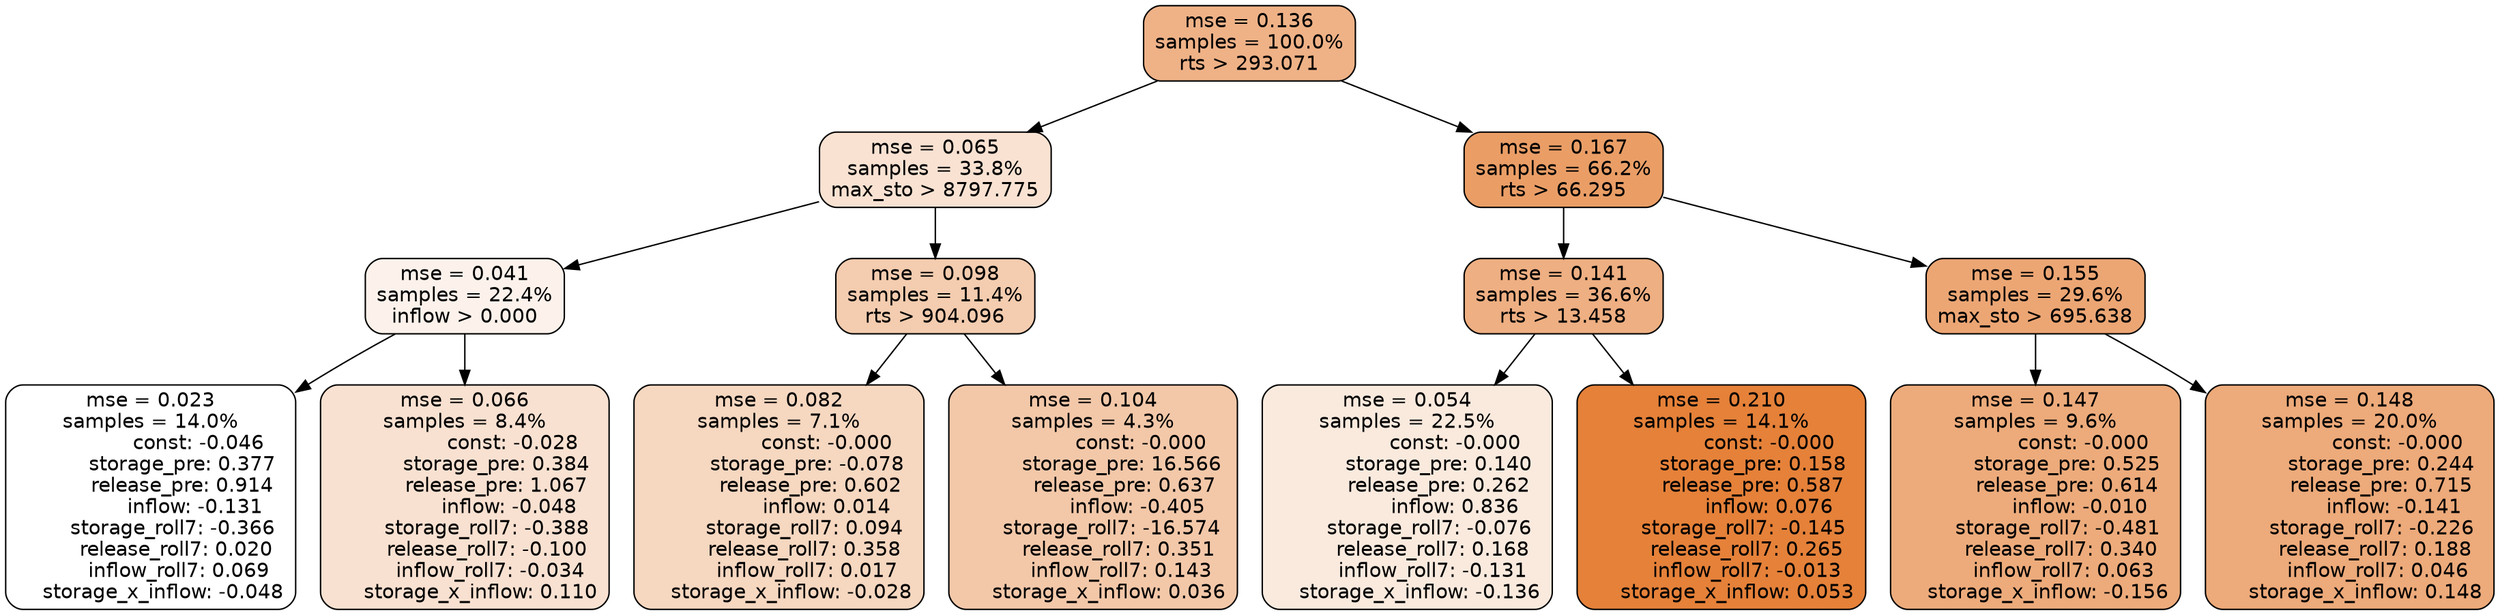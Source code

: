 digraph tree {
node [shape=rectangle, style="filled, rounded", color="black", fontname=helvetica] ;
edge [fontname=helvetica] ;
	"0" [label="mse = 0.136
samples = 100.0%
rts > 293.071", fillcolor="#efb287"]
	"8" [label="mse = 0.065
samples = 33.8%
max_sto > 8797.775", fillcolor="#f9e2d2"]
	"1" [label="mse = 0.167
samples = 66.2%
rts > 66.295", fillcolor="#ea9e66"]
	"9" [label="mse = 0.041
samples = 22.4%
inflow > 0.000", fillcolor="#fcf2eb"]
	"12" [label="mse = 0.098
samples = 11.4%
rts > 904.096", fillcolor="#f4ccaf"]
	"2" [label="mse = 0.141
samples = 36.6%
rts > 13.458", fillcolor="#eeaf82"]
	"5" [label="mse = 0.155
samples = 29.6%
max_sto > 695.638", fillcolor="#eca674"]
	"10" [label="mse = 0.023
samples = 14.0%
               const: -0.046
          storage_pre: 0.377
          release_pre: 0.914
              inflow: -0.131
       storage_roll7: -0.366
        release_roll7: 0.020
         inflow_roll7: 0.069
    storage_x_inflow: -0.048", fillcolor="#ffffff"]
	"11" [label="mse = 0.066
samples = 8.4%
               const: -0.028
          storage_pre: 0.384
          release_pre: 1.067
              inflow: -0.048
       storage_roll7: -0.388
       release_roll7: -0.100
        inflow_roll7: -0.034
     storage_x_inflow: 0.110", fillcolor="#f9e1d1"]
	"13" [label="mse = 0.082
samples = 7.1%
               const: -0.000
         storage_pre: -0.078
          release_pre: 0.602
               inflow: 0.014
        storage_roll7: 0.094
        release_roll7: 0.358
         inflow_roll7: 0.017
    storage_x_inflow: -0.028", fillcolor="#f6d7c0"]
	"14" [label="mse = 0.104
samples = 4.3%
               const: -0.000
         storage_pre: 16.566
          release_pre: 0.637
              inflow: -0.405
      storage_roll7: -16.574
        release_roll7: 0.351
         inflow_roll7: 0.143
     storage_x_inflow: 0.036", fillcolor="#f3c8a9"]
	"3" [label="mse = 0.054
samples = 22.5%
               const: -0.000
          storage_pre: 0.140
          release_pre: 0.262
               inflow: 0.836
       storage_roll7: -0.076
        release_roll7: 0.168
        inflow_roll7: -0.131
    storage_x_inflow: -0.136", fillcolor="#faeade"]
	"4" [label="mse = 0.210
samples = 14.1%
               const: -0.000
          storage_pre: 0.158
          release_pre: 0.587
               inflow: 0.076
       storage_roll7: -0.145
        release_roll7: 0.265
        inflow_roll7: -0.013
     storage_x_inflow: 0.053", fillcolor="#e58139"]
	"7" [label="mse = 0.147
samples = 9.6%
               const: -0.000
          storage_pre: 0.525
          release_pre: 0.614
              inflow: -0.010
       storage_roll7: -0.481
        release_roll7: 0.340
         inflow_roll7: 0.063
    storage_x_inflow: -0.156", fillcolor="#edab7b"]
	"6" [label="mse = 0.148
samples = 20.0%
               const: -0.000
          storage_pre: 0.244
          release_pre: 0.715
              inflow: -0.141
       storage_roll7: -0.226
        release_roll7: 0.188
         inflow_roll7: 0.046
     storage_x_inflow: 0.148", fillcolor="#edaa7a"]

	"0" -> "1"
	"0" -> "8"
	"8" -> "9"
	"8" -> "12"
	"1" -> "2"
	"1" -> "5"
	"9" -> "10"
	"9" -> "11"
	"12" -> "13"
	"12" -> "14"
	"2" -> "3"
	"2" -> "4"
	"5" -> "6"
	"5" -> "7"
}